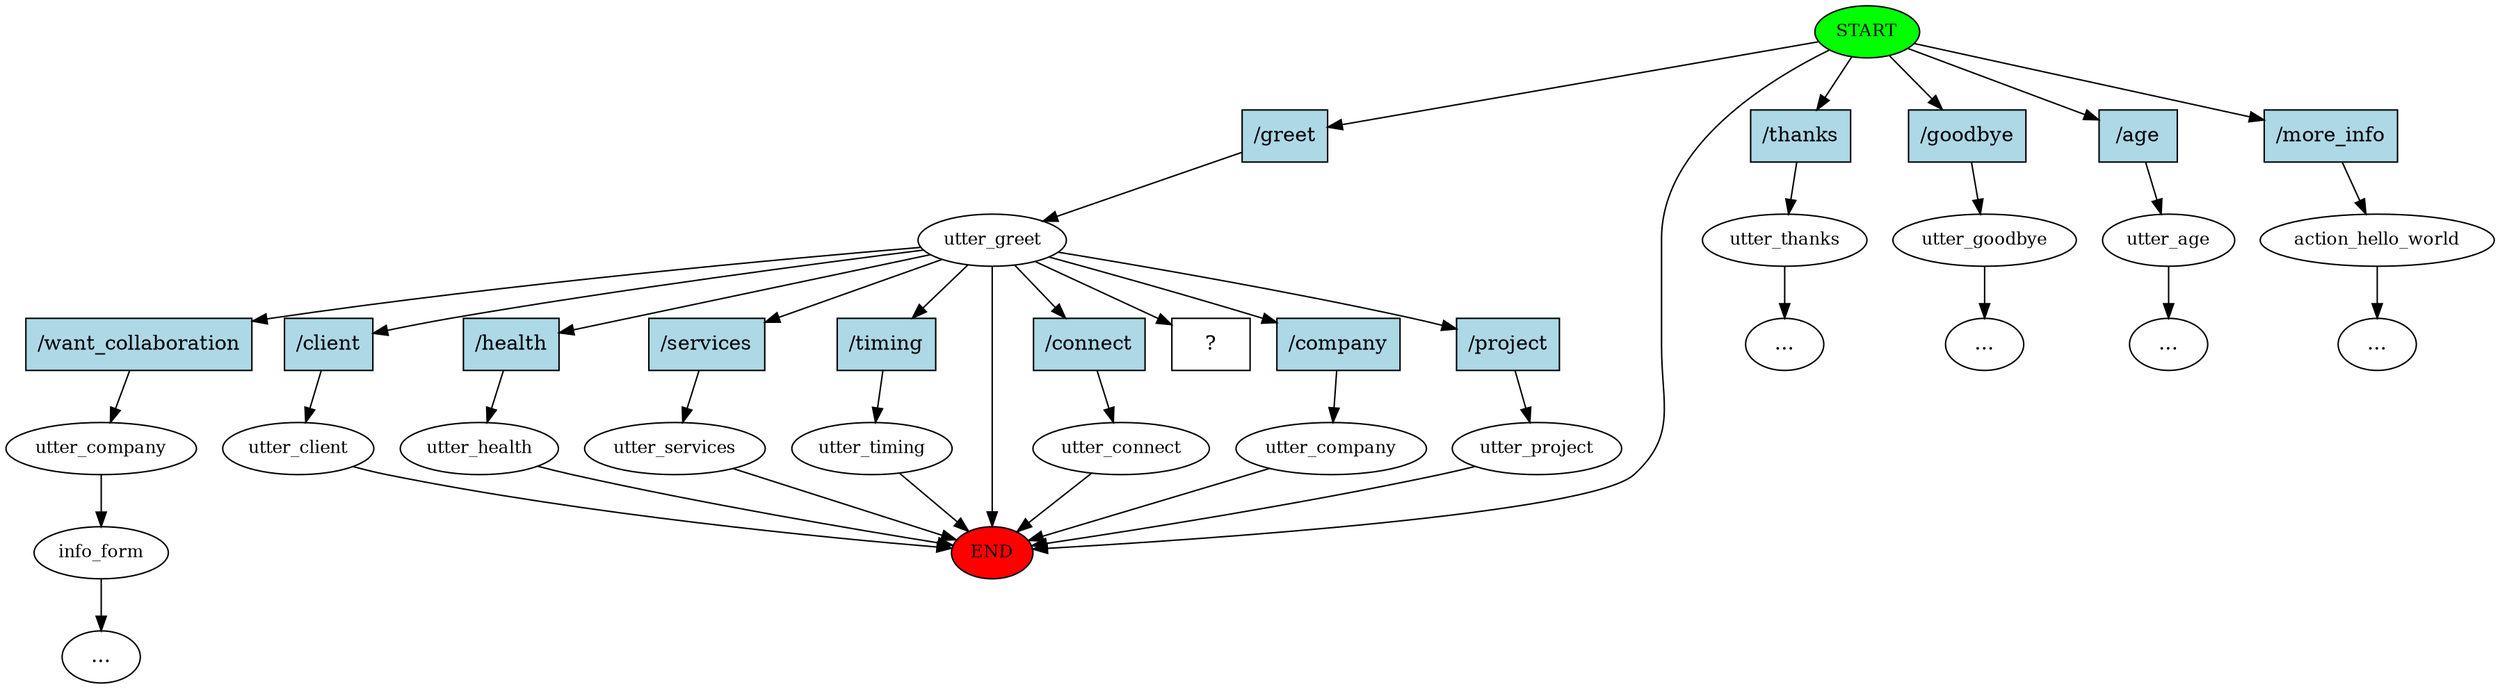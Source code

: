 digraph  {
0 [class="start active", fillcolor=green, fontsize=12, label=START, style=filled];
"-1" [class=end, fillcolor=red, fontsize=12, label=END, style=filled];
1 [class=active, fontsize=12, label=utter_greet];
2 [class="", fontsize=12, label=utter_connect];
4 [class="", fontsize=12, label=utter_company];
5 [class="", fontsize=12, label=utter_thanks];
"-3" [class=ellipsis, label="..."];
7 [class="", fontsize=12, label=utter_project];
9 [class="", fontsize=12, label=utter_client];
11 [class="", fontsize=12, label=utter_company];
12 [class="", fontsize=12, label=info_form];
"-4" [class=ellipsis, label="..."];
14 [class="", fontsize=12, label=utter_health];
15 [class="", fontsize=12, label=utter_goodbye];
"-5" [class=ellipsis, label="..."];
16 [class="", fontsize=12, label=utter_age];
"-6" [class=ellipsis, label="..."];
19 [class="", fontsize=12, label=utter_services];
20 [class="", fontsize=12, label=action_hello_world];
"-7" [class=ellipsis, label="..."];
22 [class="", fontsize=12, label=utter_timing];
24 [class="intent dashed active", label="  ?  ", shape=rect];
25 [class="intent active", fillcolor=lightblue, label="/greet", shape=rect, style=filled];
26 [class=intent, fillcolor=lightblue, label="/thanks", shape=rect, style=filled];
27 [class=intent, fillcolor=lightblue, label="/goodbye", shape=rect, style=filled];
28 [class=intent, fillcolor=lightblue, label="/age", shape=rect, style=filled];
29 [class=intent, fillcolor=lightblue, label="/more_info", shape=rect, style=filled];
30 [class=intent, fillcolor=lightblue, label="/connect", shape=rect, style=filled];
31 [class=intent, fillcolor=lightblue, label="/company", shape=rect, style=filled];
32 [class=intent, fillcolor=lightblue, label="/project", shape=rect, style=filled];
33 [class=intent, fillcolor=lightblue, label="/client", shape=rect, style=filled];
34 [class=intent, fillcolor=lightblue, label="/want_collaboration", shape=rect, style=filled];
35 [class=intent, fillcolor=lightblue, label="/health", shape=rect, style=filled];
36 [class=intent, fillcolor=lightblue, label="/services", shape=rect, style=filled];
37 [class=intent, fillcolor=lightblue, label="/timing", shape=rect, style=filled];
0 -> "-1"  [class="", key=NONE, label=""];
0 -> 25  [class=active, key=0];
0 -> 26  [class="", key=0];
0 -> 27  [class="", key=0];
0 -> 28  [class="", key=0];
0 -> 29  [class="", key=0];
1 -> "-1"  [class="", key=NONE, label=""];
1 -> 24  [class=active, key=NONE, label=""];
1 -> 30  [class="", key=0];
1 -> 31  [class="", key=0];
1 -> 32  [class="", key=0];
1 -> 33  [class="", key=0];
1 -> 34  [class="", key=0];
1 -> 35  [class="", key=0];
1 -> 36  [class="", key=0];
1 -> 37  [class="", key=0];
2 -> "-1"  [class="", key=NONE, label=""];
4 -> "-1"  [class="", key=NONE, label=""];
5 -> "-3"  [class="", key=NONE, label=""];
7 -> "-1"  [class="", key=NONE, label=""];
9 -> "-1"  [class="", key=NONE, label=""];
11 -> 12  [class="", key=NONE, label=""];
12 -> "-4"  [class="", key=NONE, label=""];
14 -> "-1"  [class="", key=NONE, label=""];
15 -> "-5"  [class="", key=NONE, label=""];
16 -> "-6"  [class="", key=NONE, label=""];
19 -> "-1"  [class="", key=NONE, label=""];
20 -> "-7"  [class="", key=NONE, label=""];
22 -> "-1"  [class="", key=NONE, label=""];
25 -> 1  [class=active, key=0];
26 -> 5  [class="", key=0];
27 -> 15  [class="", key=0];
28 -> 16  [class="", key=0];
29 -> 20  [class="", key=0];
30 -> 2  [class="", key=0];
31 -> 4  [class="", key=0];
32 -> 7  [class="", key=0];
33 -> 9  [class="", key=0];
34 -> 11  [class="", key=0];
35 -> 14  [class="", key=0];
36 -> 19  [class="", key=0];
37 -> 22  [class="", key=0];
}
